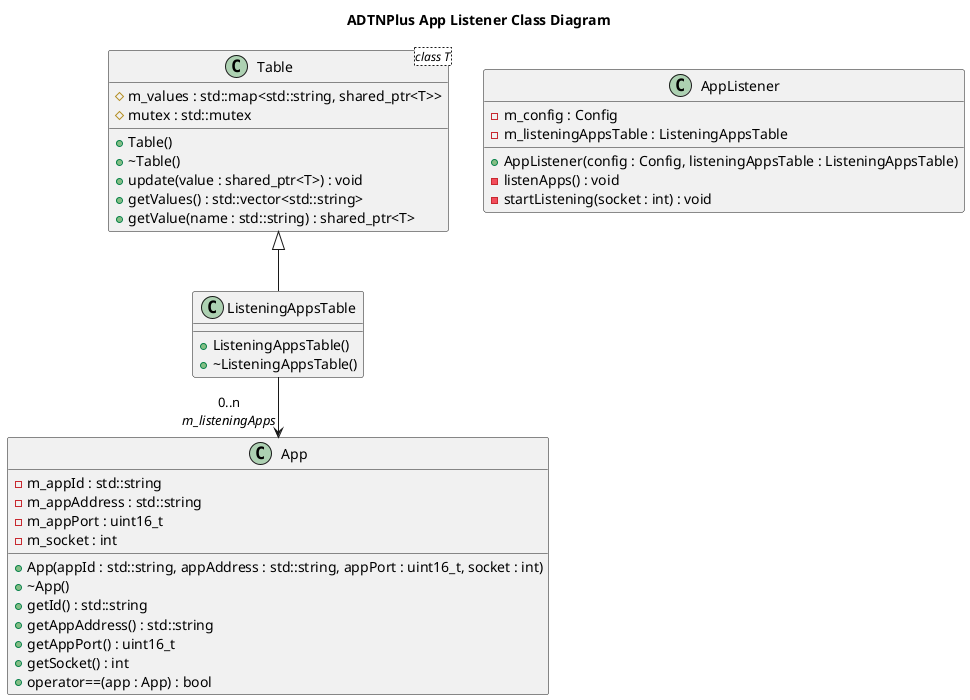 @startuml

title ADTNPlus App Listener Class Diagram

class Table<class T> {
  #m_values : std::map<std::string, shared_ptr<T>>
  #mutex : std::mutex
  +Table()
  +~Table()
  +update(value : shared_ptr<T>) : void
  +getValues() : std::vector<std::string>
  +getValue(name : std::string) : shared_ptr<T>
}

class AppListener {
	-m_config : Config
	-m_listeningAppsTable : ListeningAppsTable
	+AppListener(config : Config, listeningAppsTable : ListeningAppsTable)
	-listenApps() : void
	-startListening(socket : int) : void
}

class ListeningAppsTable {
	+ ListeningAppsTable()
	+ ~ListeningAppsTable()
}

class App {
	- m_appId : std::string
	- m_appAddress : std::string
	- m_appPort : uint16_t
	- m_socket : int
  + App(appId : std::string, appAddress : std::string, appPort : uint16_t, socket : int)
	+~App()
	+getId() : std::string
	+getAppAddress() : std::string
	+getAppPort() : uint16_t
	+getSocket() : int
	+operator==(app : App) : bool
}

ListeningAppsTable --> "0..n\n<i>m_listeningApps</i>" App
Table <|-- ListeningAppsTable

@enduml